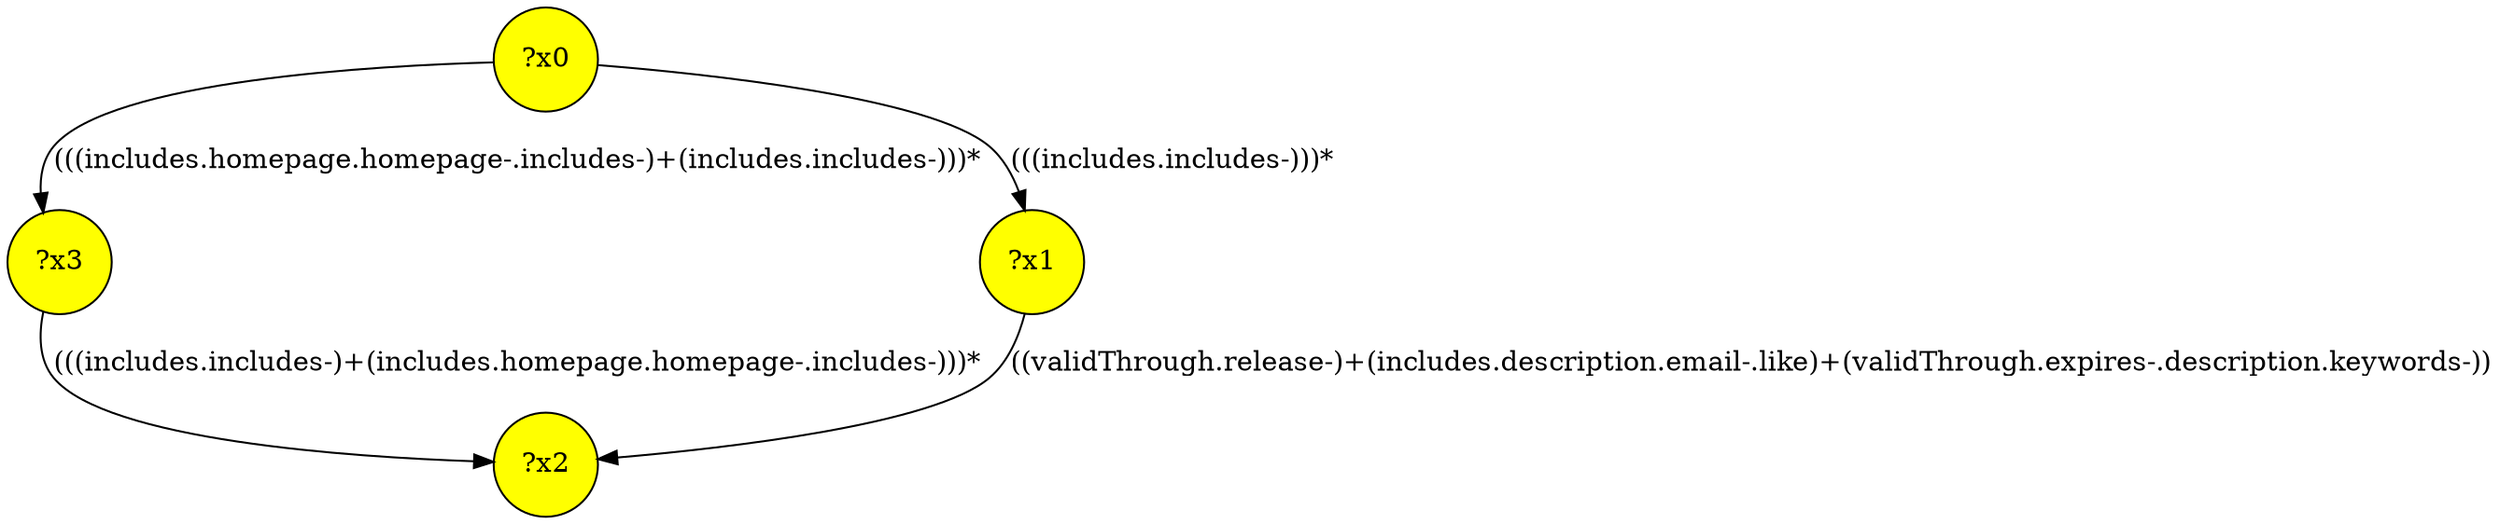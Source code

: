 digraph g {
	x3 [fillcolor="yellow", style="filled," shape=circle, label="?x3"];
	x2 [fillcolor="yellow", style="filled," shape=circle, label="?x2"];
	x0 [fillcolor="yellow", style="filled," shape=circle, label="?x0"];
	x1 [fillcolor="yellow", style="filled," shape=circle, label="?x1"];
	x0 -> x1 [label="(((includes.includes-)))*"];
	x1 -> x2 [label="((validThrough.release-)+(includes.description.email-.like)+(validThrough.expires-.description.keywords-))"];
	x0 -> x3 [label="(((includes.homepage.homepage-.includes-)+(includes.includes-)))*"];
	x3 -> x2 [label="(((includes.includes-)+(includes.homepage.homepage-.includes-)))*"];
}
